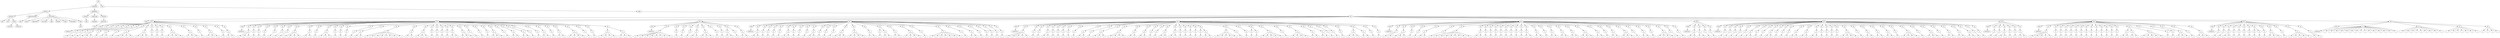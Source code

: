 digraph Tree {
	"t0" [label = "TEI"];
	"t1" [label = "teiHeader"];
	"t2" [label = "fileDesc"];
	"t3" [label = "titleStmt"];
	"t4" [label = "title"];
	"t5" [label = "title"];
	"t6" [label = "author"];
	"t7" [label = "surname"];
	"t8" [label = "forename"];
	"t9" [label = "publicationStmt"];
	"t10" [label = "idno"];
	"t11" [label = "sourceDesc"];
	"t12" [label = "genre"];
	"t13" [label = "inspiration"];
	"t14" [label = "structure"];
	"t15" [label = "type"];
	"t16" [label = "periode"];
	"t17" [label = "taille"];
	"t18" [label = "permalien"];
	"t19" [label = "liens"];
	"t20" [label = "lien"];
	"t21" [label = "profileDesc"];
	"t22" [label = "creation"];
	"t23" [label = "date"];
	"t24" [label = "langUsage"];
	"t25" [label = "language"];
	"t26" [label = "textClass"];
	"t27" [label = "keywords"];
	"t28" [label = "term"];
	"t29" [label = "text"];
	"t30" [label = "body"];
	"t31" [label = "div1"];
	"t32" [label = "head"];
	"t33" [label = "div2"];
	"t34" [label = "head"];
	"t35" [label = "listPerson"];
	"t36" [label = "sp"];
	"t37" [label = "p"];
	"t38" [label = "s"];
	"t39" [label = "sp"];
	"t40" [label = "p"];
	"t41" [label = "s"];
	"t42" [label = "sp"];
	"t43" [label = "p"];
	"t44" [label = "s"];
	"t45" [label = "sp"];
	"t46" [label = "p"];
	"t47" [label = "s"];
	"t48" [label = "s"];
	"t49" [label = "s"];
	"t50" [label = "sp"];
	"t51" [label = "p"];
	"t52" [label = "s"];
	"t53" [label = "sp"];
	"t54" [label = "p"];
	"t55" [label = "s"];
	"t56" [label = "s"];
	"t57" [label = "sp"];
	"t58" [label = "p"];
	"t59" [label = "s"];
	"t60" [label = "sp"];
	"t61" [label = "p"];
	"t62" [label = "s"];
	"t63" [label = "s"];
	"t64" [label = "s"];
	"t65" [label = "s"];
	"t66" [label = "sp"];
	"t67" [label = "p"];
	"t68" [label = "s"];
	"t69" [label = "s"];
	"t70" [label = "s"];
	"t71" [label = "sp"];
	"t72" [label = "p"];
	"t73" [label = "s"];
	"t74" [label = "sp"];
	"t75" [label = "p"];
	"t76" [label = "s"];
	"t77" [label = "sp"];
	"t78" [label = "p"];
	"t79" [label = "s"];
	"t80" [label = "sp"];
	"t81" [label = "p"];
	"t82" [label = "s"];
	"t83" [label = "s"];
	"t84" [label = "s"];
	"t85" [label = "s"];
	"t86" [label = "sp"];
	"t87" [label = "p"];
	"t88" [label = "s"];
	"t89" [label = "s"];
	"t90" [label = "s"];
	"t91" [label = "sp"];
	"t92" [label = "p"];
	"t93" [label = "s"];
	"t94" [label = "sp"];
	"t95" [label = "p"];
	"t96" [label = "s"];
	"t97" [label = "s"];
	"t98" [label = "s"];
	"t99" [label = "sp"];
	"t100" [label = "p"];
	"t101" [label = "s"];
	"t102" [label = "sp"];
	"t103" [label = "p"];
	"t104" [label = "s"];
	"t105" [label = "s"];
	"t106" [label = "div2"];
	"t107" [label = "head"];
	"t108" [label = "listPerson"];
	"t109" [label = "sp"];
	"t110" [label = "p"];
	"t111" [label = "s"];
	"t112" [label = "s"];
	"t113" [label = "s"];
	"t114" [label = "sp"];
	"t115" [label = "p"];
	"t116" [label = "s"];
	"t117" [label = "sp"];
	"t118" [label = "p"];
	"t119" [label = "s"];
	"t120" [label = "sp"];
	"t121" [label = "p"];
	"t122" [label = "s"];
	"t123" [label = "sp"];
	"t124" [label = "p"];
	"t125" [label = "s"];
	"t126" [label = "sp"];
	"t127" [label = "p"];
	"t128" [label = "s"];
	"t129" [label = "sp"];
	"t130" [label = "p"];
	"t131" [label = "s"];
	"t132" [label = "sp"];
	"t133" [label = "p"];
	"t134" [label = "s"];
	"t135" [label = "s"];
	"t136" [label = "s"];
	"t137" [label = "s"];
	"t138" [label = "sp"];
	"t139" [label = "p"];
	"t140" [label = "s"];
	"t141" [label = "s"];
	"t142" [label = "sp"];
	"t143" [label = "p"];
	"t144" [label = "s"];
	"t145" [label = "sp"];
	"t146" [label = "p"];
	"t147" [label = "s"];
	"t148" [label = "s"];
	"t149" [label = "s"];
	"t150" [label = "sp"];
	"t151" [label = "p"];
	"t152" [label = "s"];
	"t153" [label = "sp"];
	"t154" [label = "p"];
	"t155" [label = "s"];
	"t156" [label = "sp"];
	"t157" [label = "p"];
	"t158" [label = "s"];
	"t159" [label = "sp"];
	"t160" [label = "p"];
	"t161" [label = "s"];
	"t162" [label = "sp"];
	"t163" [label = "p"];
	"t164" [label = "s"];
	"t165" [label = "s"];
	"t166" [label = "sp"];
	"t167" [label = "p"];
	"t168" [label = "s"];
	"t169" [label = "s"];
	"t170" [label = "s"];
	"t171" [label = "s"];
	"t172" [label = "s"];
	"t173" [label = "s"];
	"t174" [label = "s"];
	"t175" [label = "s"];
	"t176" [label = "sp"];
	"t177" [label = "p"];
	"t178" [label = "s"];
	"t179" [label = "s"];
	"t180" [label = "sp"];
	"t181" [label = "p"];
	"t182" [label = "s"];
	"t183" [label = "s"];
	"t184" [label = "s"];
	"t185" [label = "sp"];
	"t186" [label = "p"];
	"t187" [label = "s"];
	"t188" [label = "sp"];
	"t189" [label = "p"];
	"t190" [label = "s"];
	"t191" [label = "sp"];
	"t192" [label = "p"];
	"t193" [label = "s"];
	"t194" [label = "sp"];
	"t195" [label = "p"];
	"t196" [label = "s"];
	"t197" [label = "sp"];
	"t198" [label = "p"];
	"t199" [label = "s"];
	"t200" [label = "s"];
	"t201" [label = "sp"];
	"t202" [label = "p"];
	"t203" [label = "s"];
	"t204" [label = "s"];
	"t205" [label = "s"];
	"t206" [label = "sp"];
	"t207" [label = "p"];
	"t208" [label = "s"];
	"t209" [label = "sp"];
	"t210" [label = "p"];
	"t211" [label = "s"];
	"t212" [label = "sp"];
	"t213" [label = "p"];
	"t214" [label = "s"];
	"t215" [label = "sp"];
	"t216" [label = "p"];
	"t217" [label = "s"];
	"t218" [label = "s"];
	"t219" [label = "s"];
	"t220" [label = "sp"];
	"t221" [label = "p"];
	"t222" [label = "s"];
	"t223" [label = "sp"];
	"t224" [label = "p"];
	"t225" [label = "s"];
	"t226" [label = "s"];
	"t227" [label = "sp"];
	"t228" [label = "p"];
	"t229" [label = "s"];
	"t230" [label = "s"];
	"t231" [label = "sp"];
	"t232" [label = "p"];
	"t233" [label = "s"];
	"t234" [label = "sp"];
	"t235" [label = "p"];
	"t236" [label = "s"];
	"t237" [label = "sp"];
	"t238" [label = "p"];
	"t239" [label = "s"];
	"t240" [label = "s"];
	"t241" [label = "sp"];
	"t242" [label = "p"];
	"t243" [label = "s"];
	"t244" [label = "sp"];
	"t245" [label = "p"];
	"t246" [label = "s"];
	"t247" [label = "s"];
	"t248" [label = "sp"];
	"t249" [label = "p"];
	"t250" [label = "s"];
	"t251" [label = "s"];
	"t252" [label = "s"];
	"t253" [label = "s"];
	"t254" [label = "sp"];
	"t255" [label = "p"];
	"t256" [label = "s"];
	"t257" [label = "sp"];
	"t258" [label = "p"];
	"t259" [label = "s"];
	"t260" [label = "sp"];
	"t261" [label = "p"];
	"t262" [label = "s"];
	"t263" [label = "s"];
	"t264" [label = "s"];
	"t265" [label = "s"];
	"t266" [label = "p"];
	"t267" [label = "s"];
	"t268" [label = "s"];
	"t269" [label = "s"];
	"t270" [label = "div2"];
	"t271" [label = "head"];
	"t272" [label = "listPerson"];
	"t273" [label = "sp"];
	"t274" [label = "p"];
	"t275" [label = "s"];
	"t276" [label = "s"];
	"t277" [label = "s"];
	"t278" [label = "s"];
	"t279" [label = "s"];
	"t280" [label = "s"];
	"t281" [label = "s"];
	"t282" [label = "s"];
	"t283" [label = "sp"];
	"t284" [label = "p"];
	"t285" [label = "s"];
	"t286" [label = "sp"];
	"t287" [label = "p"];
	"t288" [label = "s"];
	"t289" [label = "sp"];
	"t290" [label = "p"];
	"t291" [label = "s"];
	"t292" [label = "sp"];
	"t293" [label = "p"];
	"t294" [label = "s"];
	"t295" [label = "s"];
	"t296" [label = "sp"];
	"t297" [label = "p"];
	"t298" [label = "s"];
	"t299" [label = "s"];
	"t300" [label = "s"];
	"t301" [label = "sp"];
	"t302" [label = "p"];
	"t303" [label = "s"];
	"t304" [label = "sp"];
	"t305" [label = "p"];
	"t306" [label = "s"];
	"t307" [label = "sp"];
	"t308" [label = "p"];
	"t309" [label = "s"];
	"t310" [label = "s"];
	"t311" [label = "p"];
	"t312" [label = "s"];
	"t313" [label = "sp"];
	"t314" [label = "p"];
	"t315" [label = "s"];
	"t316" [label = "s"];
	"t317" [label = "div2"];
	"t318" [label = "head"];
	"t319" [label = "listPerson"];
	"t320" [label = "sp"];
	"t321" [label = "p"];
	"t322" [label = "s"];
	"t323" [label = "s"];
	"t324" [label = "sp"];
	"t325" [label = "p"];
	"t326" [label = "s"];
	"t327" [label = "sp"];
	"t328" [label = "p"];
	"t329" [label = "s"];
	"t330" [label = "sp"];
	"t331" [label = "p"];
	"t332" [label = "s"];
	"t333" [label = "sp"];
	"t334" [label = "p"];
	"t335" [label = "s"];
	"t336" [label = "sp"];
	"t337" [label = "p"];
	"t338" [label = "s"];
	"t339" [label = "s"];
	"t340" [label = "sp"];
	"t341" [label = "p"];
	"t342" [label = "s"];
	"t343" [label = "sp"];
	"t344" [label = "p"];
	"t345" [label = "s"];
	"t346" [label = "sp"];
	"t347" [label = "p"];
	"t348" [label = "s"];
	"t349" [label = "sp"];
	"t350" [label = "p"];
	"t351" [label = "s"];
	"t352" [label = "s"];
	"t353" [label = "sp"];
	"t354" [label = "p"];
	"t355" [label = "s"];
	"t356" [label = "sp"];
	"t357" [label = "p"];
	"t358" [label = "s"];
	"t359" [label = "sp"];
	"t360" [label = "p"];
	"t361" [label = "s"];
	"t362" [label = "sp"];
	"t363" [label = "p"];
	"t364" [label = "s"];
	"t365" [label = "s"];
	"t366" [label = "s"];
	"t367" [label = "sp"];
	"t368" [label = "p"];
	"t369" [label = "s"];
	"t370" [label = "s"];
	"t371" [label = "s"];
	"t372" [label = "s"];
	"t373" [label = "sp"];
	"t374" [label = "p"];
	"t375" [label = "s"];
	"t376" [label = "s"];
	"t377" [label = "sp"];
	"t378" [label = "p"];
	"t379" [label = "s"];
	"t380" [label = "p"];
	"t381" [label = "s"];
	"t382" [label = "s"];
	"t383" [label = "sp"];
	"t384" [label = "p"];
	"t385" [label = "s"];
	"t386" [label = "s"];
	"t387" [label = "sp"];
	"t388" [label = "p"];
	"t389" [label = "s"];
	"t390" [label = "s"];
	"t391" [label = "s"];
	"t392" [label = "s"];
	"t393" [label = "sp"];
	"t394" [label = "p"];
	"t395" [label = "s"];
	"t396" [label = "sp"];
	"t397" [label = "p"];
	"t398" [label = "s"];
	"t399" [label = "s"];
	"t400" [label = "s"];
	"t401" [label = "s"];
	"t402" [label = "s"];
	"t403" [label = "s"];
	"t404" [label = "s"];
	"t405" [label = "sp"];
	"t406" [label = "p"];
	"t407" [label = "s"];
	"t408" [label = "sp"];
	"t409" [label = "p"];
	"t410" [label = "s"];
	"t411" [label = "s"];
	"t412" [label = "sp"];
	"t413" [label = "p"];
	"t414" [label = "s"];
	"t415" [label = "sp"];
	"t416" [label = "p"];
	"t417" [label = "s"];
	"t418" [label = "sp"];
	"t419" [label = "p"];
	"t420" [label = "s"];
	"t421" [label = "sp"];
	"t422" [label = "p"];
	"t423" [label = "s"];
	"t424" [label = "sp"];
	"t425" [label = "p"];
	"t426" [label = "s"];
	"t427" [label = "div2"];
	"t428" [label = "head"];
	"t429" [label = "listPerson"];
	"t430" [label = "sp"];
	"t431" [label = "p"];
	"t432" [label = "s"];
	"t433" [label = "s"];
	"t434" [label = "s"];
	"t435" [label = "s"];
	"t436" [label = "s"];
	"t437" [label = "sp"];
	"t438" [label = "p"];
	"t439" [label = "s"];
	"t440" [label = "sp"];
	"t441" [label = "p"];
	"t442" [label = "s"];
	"t443" [label = "sp"];
	"t444" [label = "p"];
	"t445" [label = "s"];
	"t446" [label = "s"];
	"t447" [label = "sp"];
	"t448" [label = "p"];
	"t449" [label = "s"];
	"t450" [label = "sp"];
	"t451" [label = "p"];
	"t452" [label = "s"];
	"t453" [label = "sp"];
	"t454" [label = "p"];
	"t455" [label = "s"];
	"t456" [label = "sp"];
	"t457" [label = "p"];
	"t458" [label = "s"];
	"t459" [label = "sp"];
	"t460" [label = "p"];
	"t461" [label = "s"];
	"t462" [label = "sp"];
	"t463" [label = "p"];
	"t464" [label = "s"];
	"t465" [label = "s"];
	"t466" [label = "sp"];
	"t467" [label = "p"];
	"t468" [label = "s"];
	"t469" [label = "sp"];
	"t470" [label = "p"];
	"t471" [label = "s"];
	"t472" [label = "s"];
	"t473" [label = "s"];
	"t474" [label = "sp"];
	"t475" [label = "p"];
	"t476" [label = "s"];
	"t477" [label = "s"];
	"t478" [label = "s"];
	"t479" [label = "s"];
	"t480" [label = "sp"];
	"t481" [label = "p"];
	"t482" [label = "s"];
	"t483" [label = "s"];
	"t484" [label = "sp"];
	"t485" [label = "p"];
	"t486" [label = "s"];
	"t487" [label = "s"];
	"t488" [label = "sp"];
	"t489" [label = "p"];
	"t490" [label = "s"];
	"t491" [label = "sp"];
	"t492" [label = "p"];
	"t493" [label = "s"];
	"t494" [label = "sp"];
	"t495" [label = "p"];
	"t496" [label = "s"];
	"t497" [label = "s"];
	"t498" [label = "sp"];
	"t499" [label = "p"];
	"t500" [label = "s"];
	"t501" [label = "s"];
	"t502" [label = "sp"];
	"t503" [label = "p"];
	"t504" [label = "s"];
	"t505" [label = "sp"];
	"t506" [label = "p"];
	"t507" [label = "s"];
	"t508" [label = "sp"];
	"t509" [label = "p"];
	"t510" [label = "s"];
	"t511" [label = "sp"];
	"t512" [label = "p"];
	"t513" [label = "s"];
	"t514" [label = "sp"];
	"t515" [label = "p"];
	"t516" [label = "s"];
	"t517" [label = "p"];
	"t518" [label = "s"];
	"t519" [label = "s"];
	"t520" [label = "sp"];
	"t521" [label = "p"];
	"t522" [label = "s"];
	"t523" [label = "s"];
	"t524" [label = "s"];
	"t525" [label = "s"];
	"t526" [label = "s"];
	"t527" [label = "p"];
	"t528" [label = "s"];
	"t529" [label = "sp"];
	"t530" [label = "p"];
	"t531" [label = "s"];
	"t532" [label = "sp"];
	"t533" [label = "p"];
	"t534" [label = "s"];
	"t535" [label = "p"];
	"t536" [label = "s"];
	"t537" [label = "sp"];
	"t538" [label = "p"];
	"t539" [label = "s"];
	"t540" [label = "s"];
	"t541" [label = "s"];
	"t542" [label = "s"];
	"t543" [label = "s"];
	"t544" [label = "sp"];
	"t545" [label = "p"];
	"t546" [label = "s"];
	"t547" [label = "sp"];
	"t548" [label = "p"];
	"t549" [label = "s"];
	"t550" [label = "s"];
	"t551" [label = "s"];
	"t552" [label = "s"];
	"t553" [label = "sp"];
	"t554" [label = "p"];
	"t555" [label = "s"];
	"t556" [label = "s"];
	"t557" [label = "sp"];
	"t558" [label = "p"];
	"t559" [label = "s"];
	"t560" [label = "s"];
	"t561" [label = "sp"];
	"t562" [label = "p"];
	"t563" [label = "s"];
	"t564" [label = "sp"];
	"t565" [label = "p"];
	"t566" [label = "s"];
	"t567" [label = "sp"];
	"t568" [label = "p"];
	"t569" [label = "s"];
	"t570" [label = "sp"];
	"t571" [label = "p"];
	"t572" [label = "s"];
	"t573" [label = "s"];
	"t574" [label = "s"];
	"t575" [label = "p"];
	"t576" [label = "s"];
	"t577" [label = "s"];
	"t578" [label = "sp"];
	"t579" [label = "p"];
	"t580" [label = "s"];
	"t581" [label = "sp"];
	"t582" [label = "p"];
	"t583" [label = "s"];
	"t584" [label = "div2"];
	"t585" [label = "head"];
	"t586" [label = "listPerson"];
	"t587" [label = "sp"];
	"t588" [label = "p"];
	"t589" [label = "s"];
	"t590" [label = "s"];
	"t591" [label = "sp"];
	"t592" [label = "p"];
	"t593" [label = "s"];
	"t594" [label = "s"];
	"t595" [label = "s"];
	"t596" [label = "sp"];
	"t597" [label = "p"];
	"t598" [label = "s"];
	"t599" [label = "sp"];
	"t600" [label = "p"];
	"t601" [label = "s"];
	"t602" [label = "sp"];
	"t603" [label = "p"];
	"t604" [label = "s"];
	"t605" [label = "s"];
	"t606" [label = "sp"];
	"t607" [label = "p"];
	"t608" [label = "s"];
	"t609" [label = "sp"];
	"t610" [label = "p"];
	"t611" [label = "s"];
	"t612" [label = "s"];
	"t613" [label = "s"];
	"t614" [label = "s"];
	"t615" [label = "s"];
	"t616" [label = "s"];
	"t617" [label = "s"];
	"t618" [label = "s"];
	"t619" [label = "sp"];
	"t620" [label = "p"];
	"t621" [label = "s"];
	"t622" [label = "s"];
	"t623" [label = "sp"];
	"t624" [label = "p"];
	"t625" [label = "s"];
	"t626" [label = "sp"];
	"t627" [label = "p"];
	"t628" [label = "s"];
	"t629" [label = "sp"];
	"t630" [label = "p"];
	"t631" [label = "s"];
	"t632" [label = "sp"];
	"t633" [label = "p"];
	"t634" [label = "s"];
	"t635" [label = "sp"];
	"t636" [label = "p"];
	"t637" [label = "s"];
	"t638" [label = "sp"];
	"t639" [label = "p"];
	"t640" [label = "s"];
	"t641" [label = "sp"];
	"t642" [label = "p"];
	"t643" [label = "s"];
	"t644" [label = "sp"];
	"t645" [label = "p"];
	"t646" [label = "s"];
	"t647" [label = "sp"];
	"t648" [label = "p"];
	"t649" [label = "s"];
	"t650" [label = "s"];
	"t651" [label = "sp"];
	"t652" [label = "p"];
	"t653" [label = "s"];
	"t654" [label = "s"];
	"t655" [label = "sp"];
	"t656" [label = "p"];
	"t657" [label = "s"];
	"t658" [label = "sp"];
	"t659" [label = "p"];
	"t660" [label = "s"];
	"t661" [label = "s"];
	"t662" [label = "sp"];
	"t663" [label = "p"];
	"t664" [label = "s"];
	"t665" [label = "s"];
	"t666" [label = "sp"];
	"t667" [label = "p"];
	"t668" [label = "s"];
	"t669" [label = "s"];
	"t670" [label = "sp"];
	"t671" [label = "p"];
	"t672" [label = "s"];
	"t673" [label = "s"];
	"t674" [label = "s"];
	"t675" [label = "sp"];
	"t676" [label = "p"];
	"t677" [label = "s"];
	"t678" [label = "s"];
	"t679" [label = "sp"];
	"t680" [label = "p"];
	"t681" [label = "s"];
	"t682" [label = "sp"];
	"t683" [label = "p"];
	"t684" [label = "s"];
	"t685" [label = "s"];
	"t686" [label = "sp"];
	"t687" [label = "p"];
	"t688" [label = "s"];
	"t689" [label = "s"];
	"t690" [label = "s"];
	"t691" [label = "sp"];
	"t692" [label = "p"];
	"t693" [label = "s"];
	"t694" [label = "sp"];
	"t695" [label = "p"];
	"t696" [label = "s"];
	"t697" [label = "s"];
	"t698" [label = "sp"];
	"t699" [label = "p"];
	"t700" [label = "s"];
	"t701" [label = "sp"];
	"t702" [label = "p"];
	"t703" [label = "s"];
	"t704" [label = "s"];
	"t705" [label = "s"];
	"t706" [label = "s"];
	"t707" [label = "sp"];
	"t708" [label = "p"];
	"t709" [label = "s"];
	"t710" [label = "sp"];
	"t711" [label = "p"];
	"t712" [label = "s"];
	"t713" [label = "div2"];
	"t714" [label = "head"];
	"t715" [label = "listPerson"];
	"t716" [label = "sp"];
	"t717" [label = "p"];
	"t718" [label = "s"];
	"t719" [label = "s"];
	"t720" [label = "sp"];
	"t721" [label = "p"];
	"t722" [label = "s"];
	"t723" [label = "s"];
	"t724" [label = "sp"];
	"t725" [label = "p"];
	"t726" [label = "s"];
	"t727" [label = "sp"];
	"t728" [label = "p"];
	"t729" [label = "s"];
	"t730" [label = "div2"];
	"t731" [label = "head"];
	"t732" [label = "listPerson"];
	"t733" [label = "sp"];
	"t734" [label = "p"];
	"t735" [label = "s"];
	"t736" [label = "sp"];
	"t737" [label = "p"];
	"t738" [label = "s"];
	"t739" [label = "sp"];
	"t740" [label = "p"];
	"t741" [label = "s"];
	"t742" [label = "sp"];
	"t743" [label = "p"];
	"t744" [label = "s"];
	"t745" [label = "sp"];
	"t746" [label = "p"];
	"t747" [label = "s"];
	"t748" [label = "sp"];
	"t749" [label = "p"];
	"t750" [label = "s"];
	"t751" [label = "s"];
	"t752" [label = "sp"];
	"t753" [label = "p"];
	"t754" [label = "s"];
	"t755" [label = "sp"];
	"t756" [label = "p"];
	"t757" [label = "s"];
	"t758" [label = "sp"];
	"t759" [label = "p"];
	"t760" [label = "s"];
	"t761" [label = "s"];
	"t762" [label = "sp"];
	"t763" [label = "p"];
	"t764" [label = "s"];
	"t765" [label = "sp"];
	"t766" [label = "p"];
	"t767" [label = "s"];
	"t768" [label = "sp"];
	"t769" [label = "p"];
	"t770" [label = "s"];
	"t771" [label = "sp"];
	"t772" [label = "p"];
	"t773" [label = "s"];
	"t774" [label = "s"];
	"t775" [label = "sp"];
	"t776" [label = "p"];
	"t777" [label = "s"];
	"t778" [label = "s"];
	"t779" [label = "sp"];
	"t780" [label = "p"];
	"t781" [label = "s"];
	"t782" [label = "s"];
	"t783" [label = "sp"];
	"t784" [label = "p"];
	"t785" [label = "s"];
	"t786" [label = "sp"];
	"t787" [label = "p"];
	"t788" [label = "s"];
	"t789" [label = "sp"];
	"t790" [label = "p"];
	"t791" [label = "s"];
	"t792" [label = "sp"];
	"t793" [label = "p"];
	"t794" [label = "s"];
	"t795" [label = "sp"];
	"t796" [label = "p"];
	"t797" [label = "s"];
	"t798" [label = "s"];
	"t799" [label = "s"];
	"t800" [label = "s"];
	"t801" [label = "sp"];
	"t802" [label = "p"];
	"t803" [label = "s"];
	"t804" [label = "sp"];
	"t805" [label = "p"];
	"t806" [label = "s"];
	"t807" [label = "s"];
	"t808" [label = "sp"];
	"t809" [label = "p"];
	"t810" [label = "s"];
	"t811" [label = "s"];
	"t812" [label = "sp"];
	"t813" [label = "p"];
	"t814" [label = "s"];
	"t815" [label = "s"];
	"t816" [label = "sp"];
	"t817" [label = "p"];
	"t818" [label = "s"];
	"t819" [label = "sp"];
	"t820" [label = "p"];
	"t821" [label = "s"];
	"t822" [label = "s"];
	"t823" [label = "s"];
	"t824" [label = "s"];
	"t825" [label = "sp"];
	"t826" [label = "p"];
	"t827" [label = "s"];
	"t828" [label = "sp"];
	"t829" [label = "p"];
	"t830" [label = "s"];
	"t831" [label = "s"];
	"t832" [label = "s"];
	"t833" [label = "sp"];
	"t834" [label = "p"];
	"t835" [label = "s"];
	"t836" [label = "sp"];
	"t837" [label = "p"];
	"t838" [label = "s"];
	"t839" [label = "s"];
	"t840" [label = "sp"];
	"t841" [label = "p"];
	"t842" [label = "s"];
	"t843" [label = "s"];
	"t844" [label = "sp"];
	"t845" [label = "p"];
	"t846" [label = "s"];
	"t847" [label = "s"];
	"t848" [label = "sp"];
	"t849" [label = "p"];
	"t850" [label = "s"];
	"t851" [label = "sp"];
	"t852" [label = "p"];
	"t853" [label = "s"];
	"t854" [label = "div2"];
	"t855" [label = "head"];
	"t856" [label = "listPerson"];
	"t857" [label = "sp"];
	"t858" [label = "p"];
	"t859" [label = "s"];
	"t860" [label = "sp"];
	"t861" [label = "p"];
	"t862" [label = "s"];
	"t863" [label = "sp"];
	"t864" [label = "p"];
	"t865" [label = "s"];
	"t866" [label = "s"];
	"t867" [label = "sp"];
	"t868" [label = "p"];
	"t869" [label = "s"];
	"t870" [label = "sp"];
	"t871" [label = "p"];
	"t872" [label = "s"];
	"t873" [label = "sp"];
	"t874" [label = "p"];
	"t875" [label = "s"];
	"t876" [label = "s"];
	"t877" [label = "div2"];
	"t878" [label = "head"];
	"t879" [label = "listPerson"];
	"t880" [label = "sp"];
	"t881" [label = "p"];
	"t882" [label = "s"];
	"t883" [label = "s"];
	"t884" [label = "s"];
	"t885" [label = "s"];
	"t886" [label = "s"];
	"t887" [label = "sp"];
	"t888" [label = "p"];
	"t889" [label = "s"];
	"t890" [label = "sp"];
	"t891" [label = "p"];
	"t892" [label = "s"];
	"t893" [label = "sp"];
	"t894" [label = "p"];
	"t895" [label = "s"];
	"t896" [label = "sp"];
	"t897" [label = "p"];
	"t898" [label = "s"];
	"t899" [label = "sp"];
	"t900" [label = "p"];
	"t901" [label = "s"];
	"t902" [label = "sp"];
	"t903" [label = "p"];
	"t904" [label = "s"];
	"t905" [label = "sp"];
	"t906" [label = "p"];
	"t907" [label = "s"];
	"t908" [label = "sp"];
	"t909" [label = "p"];
	"t910" [label = "s"];
	"t911" [label = "sp"];
	"t912" [label = "p"];
	"t913" [label = "s"];
	"t914" [label = "sp"];
	"t915" [label = "p"];
	"t916" [label = "s"];
	"t917" [label = "sp"];
	"t918" [label = "p"];
	"t919" [label = "s"];
	"t920" [label = "sp"];
	"t921" [label = "p"];
	"t922" [label = "s"];
	"t923" [label = "sp"];
	"t924" [label = "p"];
	"t925" [label = "s"];
	"t926" [label = "sp"];
	"t927" [label = "p"];
	"t928" [label = "s"];
	"t929" [label = "s"];
	"t930" [label = "p"];
	"t931" [label = "s"];
	"t932" [label = "s"];
	"t933" [label = "p"];
	"t934" [label = "s"];
	"t935" [label = "s"];
	"t936" [label = "s"];
	"t937" [label = "s"];
	"t938" [label = "s"];
	"t939" [label = "sp"];
	"t940" [label = "p"];
	"t941" [label = "s"];
	"t942" [label = "sp"];
	"t943" [label = "p"];
	"t944" [label = "s"];
	"t945" [label = "sp"];
	"t946" [label = "p"];
	"t947" [label = "s"];
	"t948" [label = "s"];
	"t949" [label = "s"];
	"t950" [label = "sp"];
	"t951" [label = "p"];
	"t952" [label = "s"];
	"t953" [label = "sp"];
	"t954" [label = "p"];
	"t955" [label = "s"];
	"t956" [label = "s"];
	"t957" [label = "s"];
	"t958" [label = "div2"];
	"t959" [label = "head"];
	"t960" [label = "listPerson"];
	"t961" [label = "sp"];
	"t962" [label = "p"];
	"t963" [label = "s"];
	"t964" [label = "sp"];
	"t965" [label = "p"];
	"t966" [label = "s"];
	"t967" [label = "sp"];
	"t968" [label = "p"];
	"t969" [label = "s"];
	"t970" [label = "s"];
	"t971" [label = "sp"];
	"t972" [label = "p"];
	"t973" [label = "s"];
	"t974" [label = "sp"];
	"t975" [label = "p"];
	"t976" [label = "s"];
	"t977" [label = "sp"];
	"t978" [label = "p"];
	"t979" [label = "s"];
	"t980" [label = "sp"];
	"t981" [label = "p"];
	"t982" [label = "s"];
	"t983" [label = "sp"];
	"t984" [label = "p"];
	"t985" [label = "s"];
	"t986" [label = "p"];
	"t987" [label = "s"];
	"t988" [label = "sp"];
	"t989" [label = "p"];
	"t990" [label = "s"];
	"t991" [label = "sp"];
	"t992" [label = "p"];
	"t993" [label = "s"];
	"t994" [label = "s"];
	"t995" [label = "s"];
	"t996" [label = "sp"];
	"t997" [label = "p"];
	"t998" [label = "s"];
	"t999" [label = "sp"];
	"t1000" [label = "p"];
	"t1001" [label = "s"];
	"t1002" [label = "s"];
	"t1003" [label = "s"];
	"t1004" [label = "s"];
	"t1005" [label = "s"];
	"t1006" [label = "sp"];
	"t1007" [label = "p"];
	"t1008" [label = "s"];
	"t1009" [label = "s"];
	"t1010" [label = "div2"];
	"t1011" [label = "head"];
	"t1012" [label = "listPerson"];
	"t1013" [label = "sp"];
	"t1014" [label = "l"];
	"t1015" [label = "l"];
	"t1016" [label = "l"];
	"t1017" [label = "l"];
	"t1018" [label = "l"];
	"t1019" [label = "l"];
	"t1020" [label = "l"];
	"t1021" [label = "l"];
	"t1022" [label = "l"];
	"t1023" [label = "l"];
	"t1024" [label = "l"];
	"t1025" [label = "l"];
	"t1026" [label = "l"];
	"t1027" [label = "l"];
	"t1028" [label = "l"];
	"t1029" [label = "sp"];
	"t1030" [label = "l"];
	"t1031" [label = "l"];
	"t1032" [label = "l"];
	"t1033" [label = "l"];
	"t1034" [label = "l"];
	"t1035" [label = "l"];
	"t1036" [label = "l"];
	"t1037" [label = "l"];
	"t1038" [label = "l"];
	"t1039" [label = "sp"];
	"t1040" [label = "l"];
	"t1041" [label = "l"];
	"t1042" [label = "l"];
	"t1043" [label = "l"];
	"t1044" [label = "l"];
	"t1045" [label = "l"];
	"t1046" [label = "l"];
	"t1047" [label = "sp"];
	"t1048" [label = "l"];
	"t1049" [label = "l"];
	"t1050" [label = "l"];
	"t1051" [label = "l"];
	"t0" -> "t1";
	"t1" -> "t2";
	"t2" -> "t3";
	"t3" -> "t4";
	"t3" -> "t5";
	"t3" -> "t6";
	"t6" -> "t7";
	"t6" -> "t8";
	"t2" -> "t9";
	"t9" -> "t10";
	"t2" -> "t11";
	"t11" -> "t12";
	"t11" -> "t13";
	"t11" -> "t14";
	"t11" -> "t15";
	"t11" -> "t16";
	"t11" -> "t17";
	"t11" -> "t18";
	"t11" -> "t19";
	"t19" -> "t20";
	"t1" -> "t21";
	"t21" -> "t22";
	"t22" -> "t23";
	"t21" -> "t24";
	"t24" -> "t25";
	"t21" -> "t26";
	"t26" -> "t27";
	"t27" -> "t28";
	"t0" -> "t29";
	"t29" -> "t30";
	"t30" -> "t31";
	"t31" -> "t32";
	"t31" -> "t33";
	"t33" -> "t34";
	"t34" -> "t35";
	"t33" -> "t36";
	"t36" -> "t37";
	"t37" -> "t38";
	"t33" -> "t39";
	"t39" -> "t40";
	"t40" -> "t41";
	"t33" -> "t42";
	"t42" -> "t43";
	"t43" -> "t44";
	"t33" -> "t45";
	"t45" -> "t46";
	"t46" -> "t47";
	"t46" -> "t48";
	"t46" -> "t49";
	"t33" -> "t50";
	"t50" -> "t51";
	"t51" -> "t52";
	"t33" -> "t53";
	"t53" -> "t54";
	"t54" -> "t55";
	"t54" -> "t56";
	"t33" -> "t57";
	"t57" -> "t58";
	"t58" -> "t59";
	"t33" -> "t60";
	"t60" -> "t61";
	"t61" -> "t62";
	"t61" -> "t63";
	"t61" -> "t64";
	"t61" -> "t65";
	"t33" -> "t66";
	"t66" -> "t67";
	"t67" -> "t68";
	"t67" -> "t69";
	"t67" -> "t70";
	"t33" -> "t71";
	"t71" -> "t72";
	"t72" -> "t73";
	"t33" -> "t74";
	"t74" -> "t75";
	"t75" -> "t76";
	"t33" -> "t77";
	"t77" -> "t78";
	"t78" -> "t79";
	"t33" -> "t80";
	"t80" -> "t81";
	"t81" -> "t82";
	"t81" -> "t83";
	"t81" -> "t84";
	"t81" -> "t85";
	"t33" -> "t86";
	"t86" -> "t87";
	"t87" -> "t88";
	"t87" -> "t89";
	"t87" -> "t90";
	"t33" -> "t91";
	"t91" -> "t92";
	"t92" -> "t93";
	"t33" -> "t94";
	"t94" -> "t95";
	"t95" -> "t96";
	"t95" -> "t97";
	"t95" -> "t98";
	"t33" -> "t99";
	"t99" -> "t100";
	"t100" -> "t101";
	"t33" -> "t102";
	"t102" -> "t103";
	"t103" -> "t104";
	"t103" -> "t105";
	"t31" -> "t106";
	"t106" -> "t107";
	"t107" -> "t108";
	"t106" -> "t109";
	"t109" -> "t110";
	"t110" -> "t111";
	"t110" -> "t112";
	"t110" -> "t113";
	"t106" -> "t114";
	"t114" -> "t115";
	"t115" -> "t116";
	"t106" -> "t117";
	"t117" -> "t118";
	"t118" -> "t119";
	"t106" -> "t120";
	"t120" -> "t121";
	"t121" -> "t122";
	"t106" -> "t123";
	"t123" -> "t124";
	"t124" -> "t125";
	"t106" -> "t126";
	"t126" -> "t127";
	"t127" -> "t128";
	"t106" -> "t129";
	"t129" -> "t130";
	"t130" -> "t131";
	"t106" -> "t132";
	"t132" -> "t133";
	"t133" -> "t134";
	"t133" -> "t135";
	"t133" -> "t136";
	"t133" -> "t137";
	"t106" -> "t138";
	"t138" -> "t139";
	"t139" -> "t140";
	"t139" -> "t141";
	"t106" -> "t142";
	"t142" -> "t143";
	"t143" -> "t144";
	"t106" -> "t145";
	"t145" -> "t146";
	"t146" -> "t147";
	"t146" -> "t148";
	"t146" -> "t149";
	"t106" -> "t150";
	"t150" -> "t151";
	"t151" -> "t152";
	"t106" -> "t153";
	"t153" -> "t154";
	"t154" -> "t155";
	"t106" -> "t156";
	"t156" -> "t157";
	"t157" -> "t158";
	"t106" -> "t159";
	"t159" -> "t160";
	"t160" -> "t161";
	"t106" -> "t162";
	"t162" -> "t163";
	"t163" -> "t164";
	"t163" -> "t165";
	"t106" -> "t166";
	"t166" -> "t167";
	"t167" -> "t168";
	"t167" -> "t169";
	"t167" -> "t170";
	"t167" -> "t171";
	"t167" -> "t172";
	"t167" -> "t173";
	"t167" -> "t174";
	"t167" -> "t175";
	"t106" -> "t176";
	"t176" -> "t177";
	"t177" -> "t178";
	"t177" -> "t179";
	"t106" -> "t180";
	"t180" -> "t181";
	"t181" -> "t182";
	"t181" -> "t183";
	"t181" -> "t184";
	"t106" -> "t185";
	"t185" -> "t186";
	"t186" -> "t187";
	"t106" -> "t188";
	"t188" -> "t189";
	"t189" -> "t190";
	"t106" -> "t191";
	"t191" -> "t192";
	"t192" -> "t193";
	"t106" -> "t194";
	"t194" -> "t195";
	"t195" -> "t196";
	"t106" -> "t197";
	"t197" -> "t198";
	"t198" -> "t199";
	"t198" -> "t200";
	"t106" -> "t201";
	"t201" -> "t202";
	"t202" -> "t203";
	"t202" -> "t204";
	"t202" -> "t205";
	"t106" -> "t206";
	"t206" -> "t207";
	"t207" -> "t208";
	"t106" -> "t209";
	"t209" -> "t210";
	"t210" -> "t211";
	"t106" -> "t212";
	"t212" -> "t213";
	"t213" -> "t214";
	"t106" -> "t215";
	"t215" -> "t216";
	"t216" -> "t217";
	"t216" -> "t218";
	"t216" -> "t219";
	"t106" -> "t220";
	"t220" -> "t221";
	"t221" -> "t222";
	"t106" -> "t223";
	"t223" -> "t224";
	"t224" -> "t225";
	"t224" -> "t226";
	"t106" -> "t227";
	"t227" -> "t228";
	"t228" -> "t229";
	"t228" -> "t230";
	"t106" -> "t231";
	"t231" -> "t232";
	"t232" -> "t233";
	"t106" -> "t234";
	"t234" -> "t235";
	"t235" -> "t236";
	"t106" -> "t237";
	"t237" -> "t238";
	"t238" -> "t239";
	"t238" -> "t240";
	"t106" -> "t241";
	"t241" -> "t242";
	"t242" -> "t243";
	"t106" -> "t244";
	"t244" -> "t245";
	"t245" -> "t246";
	"t245" -> "t247";
	"t106" -> "t248";
	"t248" -> "t249";
	"t249" -> "t250";
	"t249" -> "t251";
	"t249" -> "t252";
	"t249" -> "t253";
	"t106" -> "t254";
	"t254" -> "t255";
	"t255" -> "t256";
	"t106" -> "t257";
	"t257" -> "t258";
	"t258" -> "t259";
	"t106" -> "t260";
	"t260" -> "t261";
	"t261" -> "t262";
	"t261" -> "t263";
	"t261" -> "t264";
	"t261" -> "t265";
	"t260" -> "t266";
	"t266" -> "t267";
	"t266" -> "t268";
	"t266" -> "t269";
	"t31" -> "t270";
	"t270" -> "t271";
	"t271" -> "t272";
	"t270" -> "t273";
	"t273" -> "t274";
	"t274" -> "t275";
	"t274" -> "t276";
	"t274" -> "t277";
	"t274" -> "t278";
	"t274" -> "t279";
	"t274" -> "t280";
	"t274" -> "t281";
	"t274" -> "t282";
	"t270" -> "t283";
	"t283" -> "t284";
	"t284" -> "t285";
	"t270" -> "t286";
	"t286" -> "t287";
	"t287" -> "t288";
	"t270" -> "t289";
	"t289" -> "t290";
	"t290" -> "t291";
	"t270" -> "t292";
	"t292" -> "t293";
	"t293" -> "t294";
	"t293" -> "t295";
	"t270" -> "t296";
	"t296" -> "t297";
	"t297" -> "t298";
	"t297" -> "t299";
	"t297" -> "t300";
	"t270" -> "t301";
	"t301" -> "t302";
	"t302" -> "t303";
	"t270" -> "t304";
	"t304" -> "t305";
	"t305" -> "t306";
	"t270" -> "t307";
	"t307" -> "t308";
	"t308" -> "t309";
	"t308" -> "t310";
	"t307" -> "t311";
	"t311" -> "t312";
	"t270" -> "t313";
	"t313" -> "t314";
	"t314" -> "t315";
	"t314" -> "t316";
	"t31" -> "t317";
	"t317" -> "t318";
	"t318" -> "t319";
	"t317" -> "t320";
	"t320" -> "t321";
	"t321" -> "t322";
	"t321" -> "t323";
	"t317" -> "t324";
	"t324" -> "t325";
	"t325" -> "t326";
	"t317" -> "t327";
	"t327" -> "t328";
	"t328" -> "t329";
	"t317" -> "t330";
	"t330" -> "t331";
	"t331" -> "t332";
	"t317" -> "t333";
	"t333" -> "t334";
	"t334" -> "t335";
	"t317" -> "t336";
	"t336" -> "t337";
	"t337" -> "t338";
	"t337" -> "t339";
	"t317" -> "t340";
	"t340" -> "t341";
	"t341" -> "t342";
	"t317" -> "t343";
	"t343" -> "t344";
	"t344" -> "t345";
	"t317" -> "t346";
	"t346" -> "t347";
	"t347" -> "t348";
	"t317" -> "t349";
	"t349" -> "t350";
	"t350" -> "t351";
	"t350" -> "t352";
	"t317" -> "t353";
	"t353" -> "t354";
	"t354" -> "t355";
	"t317" -> "t356";
	"t356" -> "t357";
	"t357" -> "t358";
	"t317" -> "t359";
	"t359" -> "t360";
	"t360" -> "t361";
	"t317" -> "t362";
	"t362" -> "t363";
	"t363" -> "t364";
	"t363" -> "t365";
	"t363" -> "t366";
	"t317" -> "t367";
	"t367" -> "t368";
	"t368" -> "t369";
	"t368" -> "t370";
	"t368" -> "t371";
	"t368" -> "t372";
	"t317" -> "t373";
	"t373" -> "t374";
	"t374" -> "t375";
	"t374" -> "t376";
	"t317" -> "t377";
	"t377" -> "t378";
	"t378" -> "t379";
	"t377" -> "t380";
	"t380" -> "t381";
	"t380" -> "t382";
	"t317" -> "t383";
	"t383" -> "t384";
	"t384" -> "t385";
	"t384" -> "t386";
	"t317" -> "t387";
	"t387" -> "t388";
	"t388" -> "t389";
	"t388" -> "t390";
	"t388" -> "t391";
	"t388" -> "t392";
	"t317" -> "t393";
	"t393" -> "t394";
	"t394" -> "t395";
	"t317" -> "t396";
	"t396" -> "t397";
	"t397" -> "t398";
	"t397" -> "t399";
	"t397" -> "t400";
	"t397" -> "t401";
	"t397" -> "t402";
	"t397" -> "t403";
	"t397" -> "t404";
	"t317" -> "t405";
	"t405" -> "t406";
	"t406" -> "t407";
	"t317" -> "t408";
	"t408" -> "t409";
	"t409" -> "t410";
	"t409" -> "t411";
	"t317" -> "t412";
	"t412" -> "t413";
	"t413" -> "t414";
	"t317" -> "t415";
	"t415" -> "t416";
	"t416" -> "t417";
	"t317" -> "t418";
	"t418" -> "t419";
	"t419" -> "t420";
	"t317" -> "t421";
	"t421" -> "t422";
	"t422" -> "t423";
	"t317" -> "t424";
	"t424" -> "t425";
	"t425" -> "t426";
	"t31" -> "t427";
	"t427" -> "t428";
	"t428" -> "t429";
	"t427" -> "t430";
	"t430" -> "t431";
	"t431" -> "t432";
	"t431" -> "t433";
	"t431" -> "t434";
	"t431" -> "t435";
	"t431" -> "t436";
	"t427" -> "t437";
	"t437" -> "t438";
	"t438" -> "t439";
	"t427" -> "t440";
	"t440" -> "t441";
	"t441" -> "t442";
	"t427" -> "t443";
	"t443" -> "t444";
	"t444" -> "t445";
	"t444" -> "t446";
	"t427" -> "t447";
	"t447" -> "t448";
	"t448" -> "t449";
	"t427" -> "t450";
	"t450" -> "t451";
	"t451" -> "t452";
	"t427" -> "t453";
	"t453" -> "t454";
	"t454" -> "t455";
	"t427" -> "t456";
	"t456" -> "t457";
	"t457" -> "t458";
	"t427" -> "t459";
	"t459" -> "t460";
	"t460" -> "t461";
	"t427" -> "t462";
	"t462" -> "t463";
	"t463" -> "t464";
	"t463" -> "t465";
	"t427" -> "t466";
	"t466" -> "t467";
	"t467" -> "t468";
	"t427" -> "t469";
	"t469" -> "t470";
	"t470" -> "t471";
	"t470" -> "t472";
	"t470" -> "t473";
	"t427" -> "t474";
	"t474" -> "t475";
	"t475" -> "t476";
	"t475" -> "t477";
	"t475" -> "t478";
	"t475" -> "t479";
	"t427" -> "t480";
	"t480" -> "t481";
	"t481" -> "t482";
	"t481" -> "t483";
	"t427" -> "t484";
	"t484" -> "t485";
	"t485" -> "t486";
	"t485" -> "t487";
	"t427" -> "t488";
	"t488" -> "t489";
	"t489" -> "t490";
	"t427" -> "t491";
	"t491" -> "t492";
	"t492" -> "t493";
	"t427" -> "t494";
	"t494" -> "t495";
	"t495" -> "t496";
	"t495" -> "t497";
	"t427" -> "t498";
	"t498" -> "t499";
	"t499" -> "t500";
	"t499" -> "t501";
	"t427" -> "t502";
	"t502" -> "t503";
	"t503" -> "t504";
	"t427" -> "t505";
	"t505" -> "t506";
	"t506" -> "t507";
	"t427" -> "t508";
	"t508" -> "t509";
	"t509" -> "t510";
	"t427" -> "t511";
	"t511" -> "t512";
	"t512" -> "t513";
	"t427" -> "t514";
	"t514" -> "t515";
	"t515" -> "t516";
	"t514" -> "t517";
	"t517" -> "t518";
	"t517" -> "t519";
	"t427" -> "t520";
	"t520" -> "t521";
	"t521" -> "t522";
	"t521" -> "t523";
	"t521" -> "t524";
	"t521" -> "t525";
	"t521" -> "t526";
	"t520" -> "t527";
	"t527" -> "t528";
	"t427" -> "t529";
	"t529" -> "t530";
	"t530" -> "t531";
	"t427" -> "t532";
	"t532" -> "t533";
	"t533" -> "t534";
	"t532" -> "t535";
	"t535" -> "t536";
	"t427" -> "t537";
	"t537" -> "t538";
	"t538" -> "t539";
	"t538" -> "t540";
	"t538" -> "t541";
	"t538" -> "t542";
	"t538" -> "t543";
	"t427" -> "t544";
	"t544" -> "t545";
	"t545" -> "t546";
	"t427" -> "t547";
	"t547" -> "t548";
	"t548" -> "t549";
	"t548" -> "t550";
	"t548" -> "t551";
	"t548" -> "t552";
	"t427" -> "t553";
	"t553" -> "t554";
	"t554" -> "t555";
	"t554" -> "t556";
	"t427" -> "t557";
	"t557" -> "t558";
	"t558" -> "t559";
	"t558" -> "t560";
	"t427" -> "t561";
	"t561" -> "t562";
	"t562" -> "t563";
	"t427" -> "t564";
	"t564" -> "t565";
	"t565" -> "t566";
	"t427" -> "t567";
	"t567" -> "t568";
	"t568" -> "t569";
	"t427" -> "t570";
	"t570" -> "t571";
	"t571" -> "t572";
	"t571" -> "t573";
	"t571" -> "t574";
	"t570" -> "t575";
	"t575" -> "t576";
	"t575" -> "t577";
	"t427" -> "t578";
	"t578" -> "t579";
	"t579" -> "t580";
	"t427" -> "t581";
	"t581" -> "t582";
	"t582" -> "t583";
	"t31" -> "t584";
	"t584" -> "t585";
	"t585" -> "t586";
	"t584" -> "t587";
	"t587" -> "t588";
	"t588" -> "t589";
	"t588" -> "t590";
	"t584" -> "t591";
	"t591" -> "t592";
	"t592" -> "t593";
	"t592" -> "t594";
	"t592" -> "t595";
	"t584" -> "t596";
	"t596" -> "t597";
	"t597" -> "t598";
	"t584" -> "t599";
	"t599" -> "t600";
	"t600" -> "t601";
	"t584" -> "t602";
	"t602" -> "t603";
	"t603" -> "t604";
	"t603" -> "t605";
	"t584" -> "t606";
	"t606" -> "t607";
	"t607" -> "t608";
	"t584" -> "t609";
	"t609" -> "t610";
	"t610" -> "t611";
	"t610" -> "t612";
	"t610" -> "t613";
	"t610" -> "t614";
	"t610" -> "t615";
	"t610" -> "t616";
	"t610" -> "t617";
	"t610" -> "t618";
	"t584" -> "t619";
	"t619" -> "t620";
	"t620" -> "t621";
	"t620" -> "t622";
	"t584" -> "t623";
	"t623" -> "t624";
	"t624" -> "t625";
	"t584" -> "t626";
	"t626" -> "t627";
	"t627" -> "t628";
	"t584" -> "t629";
	"t629" -> "t630";
	"t630" -> "t631";
	"t584" -> "t632";
	"t632" -> "t633";
	"t633" -> "t634";
	"t584" -> "t635";
	"t635" -> "t636";
	"t636" -> "t637";
	"t584" -> "t638";
	"t638" -> "t639";
	"t639" -> "t640";
	"t584" -> "t641";
	"t641" -> "t642";
	"t642" -> "t643";
	"t584" -> "t644";
	"t644" -> "t645";
	"t645" -> "t646";
	"t584" -> "t647";
	"t647" -> "t648";
	"t648" -> "t649";
	"t648" -> "t650";
	"t584" -> "t651";
	"t651" -> "t652";
	"t652" -> "t653";
	"t652" -> "t654";
	"t584" -> "t655";
	"t655" -> "t656";
	"t656" -> "t657";
	"t584" -> "t658";
	"t658" -> "t659";
	"t659" -> "t660";
	"t659" -> "t661";
	"t584" -> "t662";
	"t662" -> "t663";
	"t663" -> "t664";
	"t663" -> "t665";
	"t584" -> "t666";
	"t666" -> "t667";
	"t667" -> "t668";
	"t667" -> "t669";
	"t584" -> "t670";
	"t670" -> "t671";
	"t671" -> "t672";
	"t671" -> "t673";
	"t671" -> "t674";
	"t584" -> "t675";
	"t675" -> "t676";
	"t676" -> "t677";
	"t676" -> "t678";
	"t584" -> "t679";
	"t679" -> "t680";
	"t680" -> "t681";
	"t584" -> "t682";
	"t682" -> "t683";
	"t683" -> "t684";
	"t683" -> "t685";
	"t584" -> "t686";
	"t686" -> "t687";
	"t687" -> "t688";
	"t687" -> "t689";
	"t687" -> "t690";
	"t584" -> "t691";
	"t691" -> "t692";
	"t692" -> "t693";
	"t584" -> "t694";
	"t694" -> "t695";
	"t695" -> "t696";
	"t695" -> "t697";
	"t584" -> "t698";
	"t698" -> "t699";
	"t699" -> "t700";
	"t584" -> "t701";
	"t701" -> "t702";
	"t702" -> "t703";
	"t702" -> "t704";
	"t702" -> "t705";
	"t702" -> "t706";
	"t584" -> "t707";
	"t707" -> "t708";
	"t708" -> "t709";
	"t584" -> "t710";
	"t710" -> "t711";
	"t711" -> "t712";
	"t31" -> "t713";
	"t713" -> "t714";
	"t714" -> "t715";
	"t713" -> "t716";
	"t716" -> "t717";
	"t717" -> "t718";
	"t717" -> "t719";
	"t713" -> "t720";
	"t720" -> "t721";
	"t721" -> "t722";
	"t721" -> "t723";
	"t713" -> "t724";
	"t724" -> "t725";
	"t725" -> "t726";
	"t713" -> "t727";
	"t727" -> "t728";
	"t728" -> "t729";
	"t31" -> "t730";
	"t730" -> "t731";
	"t731" -> "t732";
	"t730" -> "t733";
	"t733" -> "t734";
	"t734" -> "t735";
	"t730" -> "t736";
	"t736" -> "t737";
	"t737" -> "t738";
	"t730" -> "t739";
	"t739" -> "t740";
	"t740" -> "t741";
	"t730" -> "t742";
	"t742" -> "t743";
	"t743" -> "t744";
	"t730" -> "t745";
	"t745" -> "t746";
	"t746" -> "t747";
	"t730" -> "t748";
	"t748" -> "t749";
	"t749" -> "t750";
	"t749" -> "t751";
	"t730" -> "t752";
	"t752" -> "t753";
	"t753" -> "t754";
	"t730" -> "t755";
	"t755" -> "t756";
	"t756" -> "t757";
	"t730" -> "t758";
	"t758" -> "t759";
	"t759" -> "t760";
	"t759" -> "t761";
	"t730" -> "t762";
	"t762" -> "t763";
	"t763" -> "t764";
	"t730" -> "t765";
	"t765" -> "t766";
	"t766" -> "t767";
	"t730" -> "t768";
	"t768" -> "t769";
	"t769" -> "t770";
	"t730" -> "t771";
	"t771" -> "t772";
	"t772" -> "t773";
	"t772" -> "t774";
	"t730" -> "t775";
	"t775" -> "t776";
	"t776" -> "t777";
	"t776" -> "t778";
	"t730" -> "t779";
	"t779" -> "t780";
	"t780" -> "t781";
	"t780" -> "t782";
	"t730" -> "t783";
	"t783" -> "t784";
	"t784" -> "t785";
	"t730" -> "t786";
	"t786" -> "t787";
	"t787" -> "t788";
	"t730" -> "t789";
	"t789" -> "t790";
	"t790" -> "t791";
	"t730" -> "t792";
	"t792" -> "t793";
	"t793" -> "t794";
	"t730" -> "t795";
	"t795" -> "t796";
	"t796" -> "t797";
	"t796" -> "t798";
	"t796" -> "t799";
	"t796" -> "t800";
	"t730" -> "t801";
	"t801" -> "t802";
	"t802" -> "t803";
	"t730" -> "t804";
	"t804" -> "t805";
	"t805" -> "t806";
	"t805" -> "t807";
	"t730" -> "t808";
	"t808" -> "t809";
	"t809" -> "t810";
	"t809" -> "t811";
	"t730" -> "t812";
	"t812" -> "t813";
	"t813" -> "t814";
	"t813" -> "t815";
	"t730" -> "t816";
	"t816" -> "t817";
	"t817" -> "t818";
	"t730" -> "t819";
	"t819" -> "t820";
	"t820" -> "t821";
	"t820" -> "t822";
	"t820" -> "t823";
	"t820" -> "t824";
	"t730" -> "t825";
	"t825" -> "t826";
	"t826" -> "t827";
	"t730" -> "t828";
	"t828" -> "t829";
	"t829" -> "t830";
	"t829" -> "t831";
	"t829" -> "t832";
	"t730" -> "t833";
	"t833" -> "t834";
	"t834" -> "t835";
	"t730" -> "t836";
	"t836" -> "t837";
	"t837" -> "t838";
	"t837" -> "t839";
	"t730" -> "t840";
	"t840" -> "t841";
	"t841" -> "t842";
	"t841" -> "t843";
	"t730" -> "t844";
	"t844" -> "t845";
	"t845" -> "t846";
	"t845" -> "t847";
	"t730" -> "t848";
	"t848" -> "t849";
	"t849" -> "t850";
	"t730" -> "t851";
	"t851" -> "t852";
	"t852" -> "t853";
	"t31" -> "t854";
	"t854" -> "t855";
	"t855" -> "t856";
	"t854" -> "t857";
	"t857" -> "t858";
	"t858" -> "t859";
	"t854" -> "t860";
	"t860" -> "t861";
	"t861" -> "t862";
	"t854" -> "t863";
	"t863" -> "t864";
	"t864" -> "t865";
	"t864" -> "t866";
	"t854" -> "t867";
	"t867" -> "t868";
	"t868" -> "t869";
	"t854" -> "t870";
	"t870" -> "t871";
	"t871" -> "t872";
	"t854" -> "t873";
	"t873" -> "t874";
	"t874" -> "t875";
	"t874" -> "t876";
	"t31" -> "t877";
	"t877" -> "t878";
	"t878" -> "t879";
	"t877" -> "t880";
	"t880" -> "t881";
	"t881" -> "t882";
	"t881" -> "t883";
	"t881" -> "t884";
	"t881" -> "t885";
	"t881" -> "t886";
	"t877" -> "t887";
	"t887" -> "t888";
	"t888" -> "t889";
	"t877" -> "t890";
	"t890" -> "t891";
	"t891" -> "t892";
	"t877" -> "t893";
	"t893" -> "t894";
	"t894" -> "t895";
	"t877" -> "t896";
	"t896" -> "t897";
	"t897" -> "t898";
	"t877" -> "t899";
	"t899" -> "t900";
	"t900" -> "t901";
	"t877" -> "t902";
	"t902" -> "t903";
	"t903" -> "t904";
	"t877" -> "t905";
	"t905" -> "t906";
	"t906" -> "t907";
	"t877" -> "t908";
	"t908" -> "t909";
	"t909" -> "t910";
	"t877" -> "t911";
	"t911" -> "t912";
	"t912" -> "t913";
	"t877" -> "t914";
	"t914" -> "t915";
	"t915" -> "t916";
	"t877" -> "t917";
	"t917" -> "t918";
	"t918" -> "t919";
	"t877" -> "t920";
	"t920" -> "t921";
	"t921" -> "t922";
	"t877" -> "t923";
	"t923" -> "t924";
	"t924" -> "t925";
	"t877" -> "t926";
	"t926" -> "t927";
	"t927" -> "t928";
	"t927" -> "t929";
	"t926" -> "t930";
	"t930" -> "t931";
	"t930" -> "t932";
	"t926" -> "t933";
	"t933" -> "t934";
	"t933" -> "t935";
	"t933" -> "t936";
	"t933" -> "t937";
	"t933" -> "t938";
	"t877" -> "t939";
	"t939" -> "t940";
	"t940" -> "t941";
	"t877" -> "t942";
	"t942" -> "t943";
	"t943" -> "t944";
	"t877" -> "t945";
	"t945" -> "t946";
	"t946" -> "t947";
	"t946" -> "t948";
	"t946" -> "t949";
	"t877" -> "t950";
	"t950" -> "t951";
	"t951" -> "t952";
	"t877" -> "t953";
	"t953" -> "t954";
	"t954" -> "t955";
	"t954" -> "t956";
	"t954" -> "t957";
	"t31" -> "t958";
	"t958" -> "t959";
	"t959" -> "t960";
	"t958" -> "t961";
	"t961" -> "t962";
	"t962" -> "t963";
	"t958" -> "t964";
	"t964" -> "t965";
	"t965" -> "t966";
	"t958" -> "t967";
	"t967" -> "t968";
	"t968" -> "t969";
	"t968" -> "t970";
	"t958" -> "t971";
	"t971" -> "t972";
	"t972" -> "t973";
	"t958" -> "t974";
	"t974" -> "t975";
	"t975" -> "t976";
	"t958" -> "t977";
	"t977" -> "t978";
	"t978" -> "t979";
	"t958" -> "t980";
	"t980" -> "t981";
	"t981" -> "t982";
	"t958" -> "t983";
	"t983" -> "t984";
	"t984" -> "t985";
	"t983" -> "t986";
	"t986" -> "t987";
	"t958" -> "t988";
	"t988" -> "t989";
	"t989" -> "t990";
	"t958" -> "t991";
	"t991" -> "t992";
	"t992" -> "t993";
	"t992" -> "t994";
	"t992" -> "t995";
	"t958" -> "t996";
	"t996" -> "t997";
	"t997" -> "t998";
	"t958" -> "t999";
	"t999" -> "t1000";
	"t1000" -> "t1001";
	"t1000" -> "t1002";
	"t1000" -> "t1003";
	"t1000" -> "t1004";
	"t1000" -> "t1005";
	"t958" -> "t1006";
	"t1006" -> "t1007";
	"t1007" -> "t1008";
	"t1007" -> "t1009";
	"t31" -> "t1010";
	"t1010" -> "t1011";
	"t1011" -> "t1012";
	"t1010" -> "t1013";
	"t1013" -> "t1014";
	"t1013" -> "t1015";
	"t1013" -> "t1016";
	"t1013" -> "t1017";
	"t1013" -> "t1018";
	"t1013" -> "t1019";
	"t1013" -> "t1020";
	"t1013" -> "t1021";
	"t1013" -> "t1022";
	"t1013" -> "t1023";
	"t1013" -> "t1024";
	"t1013" -> "t1025";
	"t1013" -> "t1026";
	"t1013" -> "t1027";
	"t1013" -> "t1028";
	"t1010" -> "t1029";
	"t1029" -> "t1030";
	"t1029" -> "t1031";
	"t1029" -> "t1032";
	"t1029" -> "t1033";
	"t1029" -> "t1034";
	"t1029" -> "t1035";
	"t1029" -> "t1036";
	"t1029" -> "t1037";
	"t1029" -> "t1038";
	"t1010" -> "t1039";
	"t1039" -> "t1040";
	"t1039" -> "t1041";
	"t1039" -> "t1042";
	"t1039" -> "t1043";
	"t1039" -> "t1044";
	"t1039" -> "t1045";
	"t1039" -> "t1046";
	"t1010" -> "t1047";
	"t1047" -> "t1048";
	"t1047" -> "t1049";
	"t1047" -> "t1050";
	"t1047" -> "t1051";
}
